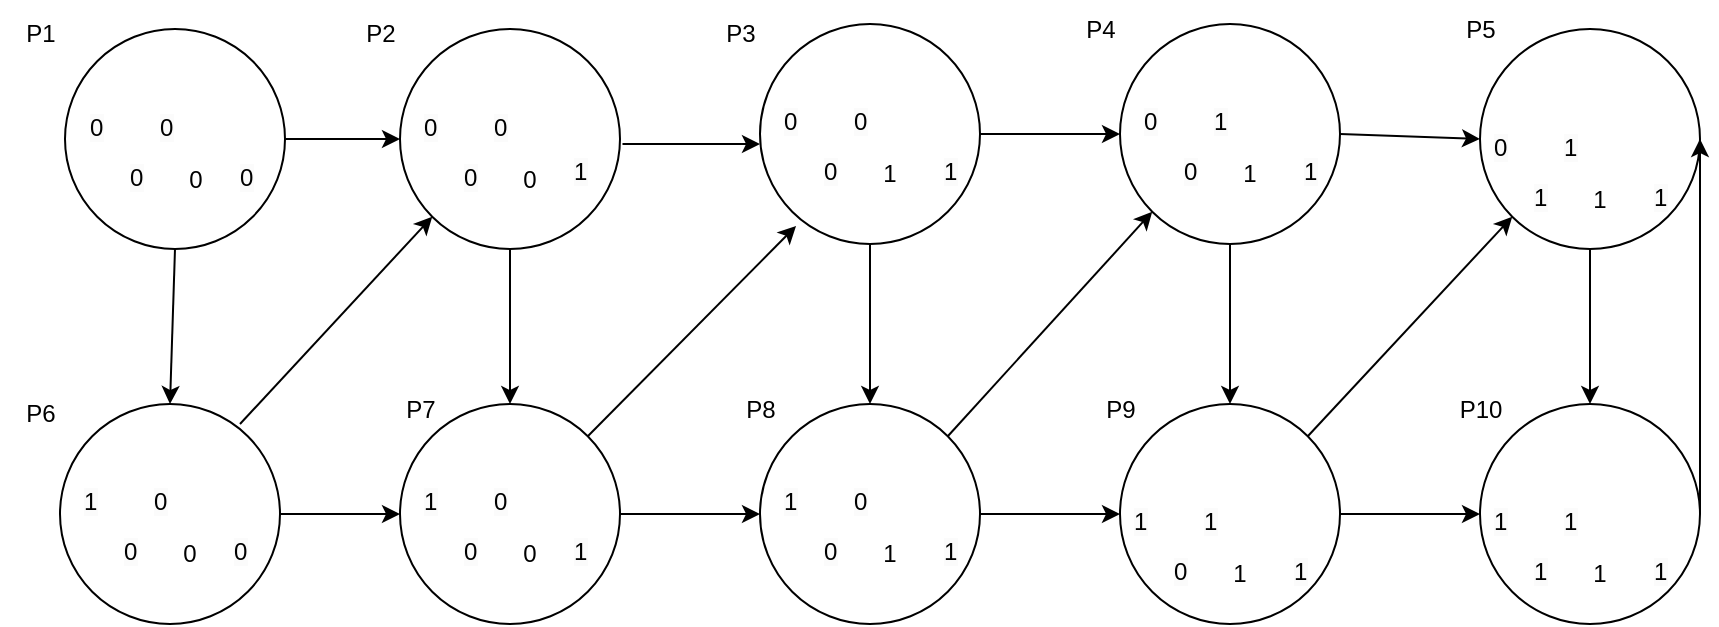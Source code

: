<mxfile version="21.2.0" type="github">
  <diagram name="Страница 1" id="oNFCjRIvD29eM-N-YkJU">
    <mxGraphModel dx="1002" dy="569" grid="1" gridSize="10" guides="1" tooltips="1" connect="1" arrows="1" fold="1" page="1" pageScale="1" pageWidth="900" pageHeight="1600" math="1" shadow="0">
      <root>
        <mxCell id="0" />
        <mxCell id="1" parent="0" />
        <mxCell id="Hq1-bpdm2VZUiX8iIxdU-1" value="" style="ellipse;whiteSpace=wrap;html=1;aspect=fixed;" vertex="1" parent="1">
          <mxGeometry x="112.5" y="62.5" width="110" height="110" as="geometry" />
        </mxCell>
        <mxCell id="Hq1-bpdm2VZUiX8iIxdU-2" value="0" style="text;html=1;strokeColor=none;fillColor=none;align=center;verticalAlign=middle;whiteSpace=wrap;rounded=0;" vertex="1" parent="1">
          <mxGeometry x="147.5" y="122.5" width="60" height="30" as="geometry" />
        </mxCell>
        <mxCell id="Hq1-bpdm2VZUiX8iIxdU-4" value="&lt;span style=&quot;color: rgb(0, 0, 0); font-family: Helvetica; font-size: 12px; font-style: normal; font-variant-ligatures: normal; font-variant-caps: normal; font-weight: 400; letter-spacing: normal; orphans: 2; text-align: center; text-indent: 0px; text-transform: none; widows: 2; word-spacing: 0px; -webkit-text-stroke-width: 0px; background-color: rgb(251, 251, 251); text-decoration-thickness: initial; text-decoration-style: initial; text-decoration-color: initial; float: none; display: inline !important;&quot;&gt;0&lt;/span&gt;" style="text;whiteSpace=wrap;html=1;" vertex="1" parent="1">
          <mxGeometry x="197.5" y="122.5" width="40" height="40" as="geometry" />
        </mxCell>
        <mxCell id="Hq1-bpdm2VZUiX8iIxdU-5" value="&lt;span style=&quot;color: rgb(0, 0, 0); font-family: Helvetica; font-size: 12px; font-style: normal; font-variant-ligatures: normal; font-variant-caps: normal; font-weight: 400; letter-spacing: normal; orphans: 2; text-align: center; text-indent: 0px; text-transform: none; widows: 2; word-spacing: 0px; -webkit-text-stroke-width: 0px; background-color: rgb(251, 251, 251); text-decoration-thickness: initial; text-decoration-style: initial; text-decoration-color: initial; float: none; display: inline !important;&quot;&gt;0&lt;/span&gt;" style="text;whiteSpace=wrap;html=1;" vertex="1" parent="1">
          <mxGeometry x="157.5" y="97.5" width="40" height="40" as="geometry" />
        </mxCell>
        <mxCell id="Hq1-bpdm2VZUiX8iIxdU-6" value="&lt;span style=&quot;color: rgb(0, 0, 0); font-family: Helvetica; font-size: 12px; font-style: normal; font-variant-ligatures: normal; font-variant-caps: normal; font-weight: 400; letter-spacing: normal; orphans: 2; text-align: center; text-indent: 0px; text-transform: none; widows: 2; word-spacing: 0px; -webkit-text-stroke-width: 0px; background-color: rgb(251, 251, 251); text-decoration-thickness: initial; text-decoration-style: initial; text-decoration-color: initial; float: none; display: inline !important;&quot;&gt;0&lt;/span&gt;" style="text;whiteSpace=wrap;html=1;" vertex="1" parent="1">
          <mxGeometry x="142.5" y="122.5" width="40" height="40" as="geometry" />
        </mxCell>
        <mxCell id="Hq1-bpdm2VZUiX8iIxdU-7" value="&lt;span style=&quot;color: rgb(0, 0, 0); font-family: Helvetica; font-size: 12px; font-style: normal; font-variant-ligatures: normal; font-variant-caps: normal; font-weight: 400; letter-spacing: normal; orphans: 2; text-align: center; text-indent: 0px; text-transform: none; widows: 2; word-spacing: 0px; -webkit-text-stroke-width: 0px; background-color: rgb(251, 251, 251); text-decoration-thickness: initial; text-decoration-style: initial; text-decoration-color: initial; float: none; display: inline !important;&quot;&gt;0&lt;/span&gt;" style="text;whiteSpace=wrap;html=1;" vertex="1" parent="1">
          <mxGeometry x="122.5" y="97.5" width="40" height="40" as="geometry" />
        </mxCell>
        <mxCell id="Hq1-bpdm2VZUiX8iIxdU-9" value="" style="ellipse;whiteSpace=wrap;html=1;aspect=fixed;" vertex="1" parent="1">
          <mxGeometry x="280" y="62.5" width="110" height="110" as="geometry" />
        </mxCell>
        <mxCell id="Hq1-bpdm2VZUiX8iIxdU-10" value="0" style="text;html=1;strokeColor=none;fillColor=none;align=center;verticalAlign=middle;whiteSpace=wrap;rounded=0;" vertex="1" parent="1">
          <mxGeometry x="315" y="122.5" width="60" height="30" as="geometry" />
        </mxCell>
        <mxCell id="Hq1-bpdm2VZUiX8iIxdU-11" value="&lt;span style=&quot;color: rgb(0, 0, 0); font-family: Helvetica; font-size: 12px; font-style: normal; font-variant-ligatures: normal; font-variant-caps: normal; font-weight: 400; letter-spacing: normal; orphans: 2; text-align: center; text-indent: 0px; text-transform: none; widows: 2; word-spacing: 0px; -webkit-text-stroke-width: 0px; background-color: rgb(251, 251, 251); text-decoration-thickness: initial; text-decoration-style: initial; text-decoration-color: initial; float: none; display: inline !important;&quot;&gt;1&lt;/span&gt;" style="text;whiteSpace=wrap;html=1;" vertex="1" parent="1">
          <mxGeometry x="365" y="120" width="35" height="40" as="geometry" />
        </mxCell>
        <mxCell id="Hq1-bpdm2VZUiX8iIxdU-12" value="&lt;span style=&quot;color: rgb(0, 0, 0); font-family: Helvetica; font-size: 12px; font-style: normal; font-variant-ligatures: normal; font-variant-caps: normal; font-weight: 400; letter-spacing: normal; orphans: 2; text-align: center; text-indent: 0px; text-transform: none; widows: 2; word-spacing: 0px; -webkit-text-stroke-width: 0px; background-color: rgb(251, 251, 251); text-decoration-thickness: initial; text-decoration-style: initial; text-decoration-color: initial; float: none; display: inline !important;&quot;&gt;0&lt;/span&gt;" style="text;whiteSpace=wrap;html=1;" vertex="1" parent="1">
          <mxGeometry x="325" y="97.5" width="40" height="40" as="geometry" />
        </mxCell>
        <mxCell id="Hq1-bpdm2VZUiX8iIxdU-13" value="&lt;span style=&quot;color: rgb(0, 0, 0); font-family: Helvetica; font-size: 12px; font-style: normal; font-variant-ligatures: normal; font-variant-caps: normal; font-weight: 400; letter-spacing: normal; orphans: 2; text-align: center; text-indent: 0px; text-transform: none; widows: 2; word-spacing: 0px; -webkit-text-stroke-width: 0px; background-color: rgb(251, 251, 251); text-decoration-thickness: initial; text-decoration-style: initial; text-decoration-color: initial; float: none; display: inline !important;&quot;&gt;0&lt;/span&gt;" style="text;whiteSpace=wrap;html=1;" vertex="1" parent="1">
          <mxGeometry x="310" y="122.5" width="40" height="40" as="geometry" />
        </mxCell>
        <mxCell id="Hq1-bpdm2VZUiX8iIxdU-14" value="&lt;span style=&quot;color: rgb(0, 0, 0); font-family: Helvetica; font-size: 12px; font-style: normal; font-variant-ligatures: normal; font-variant-caps: normal; font-weight: 400; letter-spacing: normal; orphans: 2; text-align: center; text-indent: 0px; text-transform: none; widows: 2; word-spacing: 0px; -webkit-text-stroke-width: 0px; background-color: rgb(251, 251, 251); text-decoration-thickness: initial; text-decoration-style: initial; text-decoration-color: initial; float: none; display: inline !important;&quot;&gt;0&lt;/span&gt;" style="text;whiteSpace=wrap;html=1;" vertex="1" parent="1">
          <mxGeometry x="290" y="97.5" width="40" height="40" as="geometry" />
        </mxCell>
        <mxCell id="Hq1-bpdm2VZUiX8iIxdU-15" value="" style="ellipse;whiteSpace=wrap;html=1;aspect=fixed;" vertex="1" parent="1">
          <mxGeometry x="110" y="250" width="110" height="110" as="geometry" />
        </mxCell>
        <mxCell id="Hq1-bpdm2VZUiX8iIxdU-16" value="0" style="text;html=1;strokeColor=none;fillColor=none;align=center;verticalAlign=middle;whiteSpace=wrap;rounded=0;" vertex="1" parent="1">
          <mxGeometry x="145" y="310" width="60" height="30" as="geometry" />
        </mxCell>
        <mxCell id="Hq1-bpdm2VZUiX8iIxdU-17" value="&lt;span style=&quot;color: rgb(0, 0, 0); font-family: Helvetica; font-size: 12px; font-style: normal; font-variant-ligatures: normal; font-variant-caps: normal; font-weight: 400; letter-spacing: normal; orphans: 2; text-align: center; text-indent: 0px; text-transform: none; widows: 2; word-spacing: 0px; -webkit-text-stroke-width: 0px; background-color: rgb(251, 251, 251); text-decoration-thickness: initial; text-decoration-style: initial; text-decoration-color: initial; float: none; display: inline !important;&quot;&gt;0&lt;/span&gt;" style="text;whiteSpace=wrap;html=1;" vertex="1" parent="1">
          <mxGeometry x="195" y="310" width="40" height="40" as="geometry" />
        </mxCell>
        <mxCell id="Hq1-bpdm2VZUiX8iIxdU-18" value="&lt;span style=&quot;color: rgb(0, 0, 0); font-family: Helvetica; font-size: 12px; font-style: normal; font-variant-ligatures: normal; font-variant-caps: normal; font-weight: 400; letter-spacing: normal; orphans: 2; text-align: center; text-indent: 0px; text-transform: none; widows: 2; word-spacing: 0px; -webkit-text-stroke-width: 0px; background-color: rgb(251, 251, 251); text-decoration-thickness: initial; text-decoration-style: initial; text-decoration-color: initial; float: none; display: inline !important;&quot;&gt;0&lt;/span&gt;" style="text;whiteSpace=wrap;html=1;" vertex="1" parent="1">
          <mxGeometry x="155" y="285" width="40" height="40" as="geometry" />
        </mxCell>
        <mxCell id="Hq1-bpdm2VZUiX8iIxdU-19" value="&lt;span style=&quot;color: rgb(0, 0, 0); font-family: Helvetica; font-size: 12px; font-style: normal; font-variant-ligatures: normal; font-variant-caps: normal; font-weight: 400; letter-spacing: normal; orphans: 2; text-align: center; text-indent: 0px; text-transform: none; widows: 2; word-spacing: 0px; -webkit-text-stroke-width: 0px; background-color: rgb(251, 251, 251); text-decoration-thickness: initial; text-decoration-style: initial; text-decoration-color: initial; float: none; display: inline !important;&quot;&gt;0&lt;/span&gt;" style="text;whiteSpace=wrap;html=1;" vertex="1" parent="1">
          <mxGeometry x="140" y="310" width="40" height="40" as="geometry" />
        </mxCell>
        <mxCell id="Hq1-bpdm2VZUiX8iIxdU-20" value="&lt;span style=&quot;color: rgb(0, 0, 0); font-family: Helvetica; font-size: 12px; font-style: normal; font-variant-ligatures: normal; font-variant-caps: normal; font-weight: 400; letter-spacing: normal; orphans: 2; text-align: center; text-indent: 0px; text-transform: none; widows: 2; word-spacing: 0px; -webkit-text-stroke-width: 0px; background-color: rgb(251, 251, 251); text-decoration-thickness: initial; text-decoration-style: initial; text-decoration-color: initial; float: none; display: inline !important;&quot;&gt;1&lt;/span&gt;" style="text;whiteSpace=wrap;html=1;" vertex="1" parent="1">
          <mxGeometry x="120" y="285" width="40" height="40" as="geometry" />
        </mxCell>
        <mxCell id="Hq1-bpdm2VZUiX8iIxdU-21" value="" style="ellipse;whiteSpace=wrap;html=1;aspect=fixed;" vertex="1" parent="1">
          <mxGeometry x="280" y="250" width="110" height="110" as="geometry" />
        </mxCell>
        <mxCell id="Hq1-bpdm2VZUiX8iIxdU-22" value="0" style="text;html=1;strokeColor=none;fillColor=none;align=center;verticalAlign=middle;whiteSpace=wrap;rounded=0;" vertex="1" parent="1">
          <mxGeometry x="315" y="310" width="60" height="30" as="geometry" />
        </mxCell>
        <mxCell id="Hq1-bpdm2VZUiX8iIxdU-23" value="&lt;span style=&quot;color: rgb(0, 0, 0); font-family: Helvetica; font-size: 12px; font-style: normal; font-variant-ligatures: normal; font-variant-caps: normal; font-weight: 400; letter-spacing: normal; orphans: 2; text-align: center; text-indent: 0px; text-transform: none; widows: 2; word-spacing: 0px; -webkit-text-stroke-width: 0px; background-color: rgb(251, 251, 251); text-decoration-thickness: initial; text-decoration-style: initial; text-decoration-color: initial; float: none; display: inline !important;&quot;&gt;1&lt;/span&gt;" style="text;whiteSpace=wrap;html=1;" vertex="1" parent="1">
          <mxGeometry x="365" y="310" width="35" height="40" as="geometry" />
        </mxCell>
        <mxCell id="Hq1-bpdm2VZUiX8iIxdU-24" value="&lt;span style=&quot;color: rgb(0, 0, 0); font-family: Helvetica; font-size: 12px; font-style: normal; font-variant-ligatures: normal; font-variant-caps: normal; font-weight: 400; letter-spacing: normal; orphans: 2; text-align: center; text-indent: 0px; text-transform: none; widows: 2; word-spacing: 0px; -webkit-text-stroke-width: 0px; background-color: rgb(251, 251, 251); text-decoration-thickness: initial; text-decoration-style: initial; text-decoration-color: initial; float: none; display: inline !important;&quot;&gt;0&lt;/span&gt;" style="text;whiteSpace=wrap;html=1;" vertex="1" parent="1">
          <mxGeometry x="325" y="285" width="40" height="40" as="geometry" />
        </mxCell>
        <mxCell id="Hq1-bpdm2VZUiX8iIxdU-25" value="&lt;span style=&quot;color: rgb(0, 0, 0); font-family: Helvetica; font-size: 12px; font-style: normal; font-variant-ligatures: normal; font-variant-caps: normal; font-weight: 400; letter-spacing: normal; orphans: 2; text-align: center; text-indent: 0px; text-transform: none; widows: 2; word-spacing: 0px; -webkit-text-stroke-width: 0px; background-color: rgb(251, 251, 251); text-decoration-thickness: initial; text-decoration-style: initial; text-decoration-color: initial; float: none; display: inline !important;&quot;&gt;0&lt;/span&gt;" style="text;whiteSpace=wrap;html=1;" vertex="1" parent="1">
          <mxGeometry x="310" y="310" width="40" height="40" as="geometry" />
        </mxCell>
        <mxCell id="Hq1-bpdm2VZUiX8iIxdU-26" value="&lt;span style=&quot;color: rgb(0, 0, 0); font-family: Helvetica; font-size: 12px; font-style: normal; font-variant-ligatures: normal; font-variant-caps: normal; font-weight: 400; letter-spacing: normal; orphans: 2; text-align: center; text-indent: 0px; text-transform: none; widows: 2; word-spacing: 0px; -webkit-text-stroke-width: 0px; background-color: rgb(251, 251, 251); text-decoration-thickness: initial; text-decoration-style: initial; text-decoration-color: initial; float: none; display: inline !important;&quot;&gt;1&lt;/span&gt;" style="text;whiteSpace=wrap;html=1;" vertex="1" parent="1">
          <mxGeometry x="290" y="285" width="40" height="40" as="geometry" />
        </mxCell>
        <mxCell id="Hq1-bpdm2VZUiX8iIxdU-27" value="" style="ellipse;whiteSpace=wrap;html=1;aspect=fixed;" vertex="1" parent="1">
          <mxGeometry x="460" y="60" width="110" height="110" as="geometry" />
        </mxCell>
        <mxCell id="Hq1-bpdm2VZUiX8iIxdU-28" value="1" style="text;html=1;strokeColor=none;fillColor=none;align=center;verticalAlign=middle;whiteSpace=wrap;rounded=0;" vertex="1" parent="1">
          <mxGeometry x="495" y="120" width="60" height="30" as="geometry" />
        </mxCell>
        <mxCell id="Hq1-bpdm2VZUiX8iIxdU-29" value="&lt;span style=&quot;color: rgb(0, 0, 0); font-family: Helvetica; font-size: 12px; font-style: normal; font-variant-ligatures: normal; font-variant-caps: normal; font-weight: 400; letter-spacing: normal; orphans: 2; text-align: center; text-indent: 0px; text-transform: none; widows: 2; word-spacing: 0px; -webkit-text-stroke-width: 0px; background-color: rgb(251, 251, 251); text-decoration-thickness: initial; text-decoration-style: initial; text-decoration-color: initial; float: none; display: inline !important;&quot;&gt;1&lt;/span&gt;" style="text;whiteSpace=wrap;html=1;" vertex="1" parent="1">
          <mxGeometry x="550" y="120" width="30" height="40" as="geometry" />
        </mxCell>
        <mxCell id="Hq1-bpdm2VZUiX8iIxdU-30" value="&lt;span style=&quot;color: rgb(0, 0, 0); font-family: Helvetica; font-size: 12px; font-style: normal; font-variant-ligatures: normal; font-variant-caps: normal; font-weight: 400; letter-spacing: normal; orphans: 2; text-align: center; text-indent: 0px; text-transform: none; widows: 2; word-spacing: 0px; -webkit-text-stroke-width: 0px; background-color: rgb(251, 251, 251); text-decoration-thickness: initial; text-decoration-style: initial; text-decoration-color: initial; float: none; display: inline !important;&quot;&gt;0&lt;/span&gt;" style="text;whiteSpace=wrap;html=1;" vertex="1" parent="1">
          <mxGeometry x="505" y="95" width="40" height="25" as="geometry" />
        </mxCell>
        <mxCell id="Hq1-bpdm2VZUiX8iIxdU-31" value="&lt;span style=&quot;color: rgb(0, 0, 0); font-family: Helvetica; font-size: 12px; font-style: normal; font-variant-ligatures: normal; font-variant-caps: normal; font-weight: 400; letter-spacing: normal; orphans: 2; text-align: center; text-indent: 0px; text-transform: none; widows: 2; word-spacing: 0px; -webkit-text-stroke-width: 0px; background-color: rgb(251, 251, 251); text-decoration-thickness: initial; text-decoration-style: initial; text-decoration-color: initial; float: none; display: inline !important;&quot;&gt;0&lt;/span&gt;" style="text;whiteSpace=wrap;html=1;" vertex="1" parent="1">
          <mxGeometry x="490" y="120" width="10" height="40" as="geometry" />
        </mxCell>
        <mxCell id="Hq1-bpdm2VZUiX8iIxdU-32" value="&lt;span style=&quot;color: rgb(0, 0, 0); font-family: Helvetica; font-size: 12px; font-style: normal; font-variant-ligatures: normal; font-variant-caps: normal; font-weight: 400; letter-spacing: normal; orphans: 2; text-align: center; text-indent: 0px; text-transform: none; widows: 2; word-spacing: 0px; -webkit-text-stroke-width: 0px; background-color: rgb(251, 251, 251); text-decoration-thickness: initial; text-decoration-style: initial; text-decoration-color: initial; float: none; display: inline !important;&quot;&gt;0&lt;/span&gt;" style="text;whiteSpace=wrap;html=1;" vertex="1" parent="1">
          <mxGeometry x="470" y="95" width="30" height="40" as="geometry" />
        </mxCell>
        <mxCell id="Hq1-bpdm2VZUiX8iIxdU-33" value="" style="ellipse;whiteSpace=wrap;html=1;aspect=fixed;" vertex="1" parent="1">
          <mxGeometry x="460" y="250" width="110" height="110" as="geometry" />
        </mxCell>
        <mxCell id="Hq1-bpdm2VZUiX8iIxdU-34" value="1" style="text;html=1;strokeColor=none;fillColor=none;align=center;verticalAlign=middle;whiteSpace=wrap;rounded=0;" vertex="1" parent="1">
          <mxGeometry x="495" y="310" width="60" height="30" as="geometry" />
        </mxCell>
        <mxCell id="Hq1-bpdm2VZUiX8iIxdU-35" value="&lt;span style=&quot;color: rgb(0, 0, 0); font-family: Helvetica; font-size: 12px; font-style: normal; font-variant-ligatures: normal; font-variant-caps: normal; font-weight: 400; letter-spacing: normal; orphans: 2; text-align: center; text-indent: 0px; text-transform: none; widows: 2; word-spacing: 0px; -webkit-text-stroke-width: 0px; background-color: rgb(251, 251, 251); text-decoration-thickness: initial; text-decoration-style: initial; text-decoration-color: initial; float: none; display: inline !important;&quot;&gt;1&lt;/span&gt;" style="text;whiteSpace=wrap;html=1;" vertex="1" parent="1">
          <mxGeometry x="550" y="310" width="30" height="40" as="geometry" />
        </mxCell>
        <mxCell id="Hq1-bpdm2VZUiX8iIxdU-36" value="&lt;span style=&quot;color: rgb(0, 0, 0); font-family: Helvetica; font-size: 12px; font-style: normal; font-variant-ligatures: normal; font-variant-caps: normal; font-weight: 400; letter-spacing: normal; orphans: 2; text-align: center; text-indent: 0px; text-transform: none; widows: 2; word-spacing: 0px; -webkit-text-stroke-width: 0px; background-color: rgb(251, 251, 251); text-decoration-thickness: initial; text-decoration-style: initial; text-decoration-color: initial; float: none; display: inline !important;&quot;&gt;0&lt;/span&gt;" style="text;whiteSpace=wrap;html=1;" vertex="1" parent="1">
          <mxGeometry x="505" y="285" width="40" height="25" as="geometry" />
        </mxCell>
        <mxCell id="Hq1-bpdm2VZUiX8iIxdU-37" value="&lt;span style=&quot;color: rgb(0, 0, 0); font-family: Helvetica; font-size: 12px; font-style: normal; font-variant-ligatures: normal; font-variant-caps: normal; font-weight: 400; letter-spacing: normal; orphans: 2; text-align: center; text-indent: 0px; text-transform: none; widows: 2; word-spacing: 0px; -webkit-text-stroke-width: 0px; background-color: rgb(251, 251, 251); text-decoration-thickness: initial; text-decoration-style: initial; text-decoration-color: initial; float: none; display: inline !important;&quot;&gt;0&lt;/span&gt;" style="text;whiteSpace=wrap;html=1;" vertex="1" parent="1">
          <mxGeometry x="490" y="310" width="10" height="40" as="geometry" />
        </mxCell>
        <mxCell id="Hq1-bpdm2VZUiX8iIxdU-38" value="&lt;span style=&quot;color: rgb(0, 0, 0); font-family: Helvetica; font-size: 12px; font-style: normal; font-variant-ligatures: normal; font-variant-caps: normal; font-weight: 400; letter-spacing: normal; orphans: 2; text-align: center; text-indent: 0px; text-transform: none; widows: 2; word-spacing: 0px; -webkit-text-stroke-width: 0px; background-color: rgb(251, 251, 251); text-decoration-thickness: initial; text-decoration-style: initial; text-decoration-color: initial; float: none; display: inline !important;&quot;&gt;1&lt;/span&gt;" style="text;whiteSpace=wrap;html=1;" vertex="1" parent="1">
          <mxGeometry x="470" y="285" width="30" height="40" as="geometry" />
        </mxCell>
        <mxCell id="Hq1-bpdm2VZUiX8iIxdU-39" value="" style="ellipse;whiteSpace=wrap;html=1;aspect=fixed;" vertex="1" parent="1">
          <mxGeometry x="640" y="60" width="110" height="110" as="geometry" />
        </mxCell>
        <mxCell id="Hq1-bpdm2VZUiX8iIxdU-40" value="1" style="text;html=1;strokeColor=none;fillColor=none;align=center;verticalAlign=middle;whiteSpace=wrap;rounded=0;" vertex="1" parent="1">
          <mxGeometry x="675" y="120" width="60" height="30" as="geometry" />
        </mxCell>
        <mxCell id="Hq1-bpdm2VZUiX8iIxdU-41" value="&lt;span style=&quot;color: rgb(0, 0, 0); font-family: Helvetica; font-size: 12px; font-style: normal; font-variant-ligatures: normal; font-variant-caps: normal; font-weight: 400; letter-spacing: normal; orphans: 2; text-align: center; text-indent: 0px; text-transform: none; widows: 2; word-spacing: 0px; -webkit-text-stroke-width: 0px; background-color: rgb(251, 251, 251); text-decoration-thickness: initial; text-decoration-style: initial; text-decoration-color: initial; float: none; display: inline !important;&quot;&gt;1&lt;/span&gt;" style="text;whiteSpace=wrap;html=1;" vertex="1" parent="1">
          <mxGeometry x="730" y="120" width="30" height="40" as="geometry" />
        </mxCell>
        <mxCell id="Hq1-bpdm2VZUiX8iIxdU-42" value="&lt;span style=&quot;color: rgb(0, 0, 0); font-family: Helvetica; font-size: 12px; font-style: normal; font-variant-ligatures: normal; font-variant-caps: normal; font-weight: 400; letter-spacing: normal; orphans: 2; text-align: center; text-indent: 0px; text-transform: none; widows: 2; word-spacing: 0px; -webkit-text-stroke-width: 0px; background-color: rgb(251, 251, 251); text-decoration-thickness: initial; text-decoration-style: initial; text-decoration-color: initial; float: none; display: inline !important;&quot;&gt;1&lt;/span&gt;" style="text;whiteSpace=wrap;html=1;" vertex="1" parent="1">
          <mxGeometry x="685" y="95" width="40" height="25" as="geometry" />
        </mxCell>
        <mxCell id="Hq1-bpdm2VZUiX8iIxdU-43" value="&lt;span style=&quot;color: rgb(0, 0, 0); font-family: Helvetica; font-size: 12px; font-style: normal; font-variant-ligatures: normal; font-variant-caps: normal; font-weight: 400; letter-spacing: normal; orphans: 2; text-align: center; text-indent: 0px; text-transform: none; widows: 2; word-spacing: 0px; -webkit-text-stroke-width: 0px; background-color: rgb(251, 251, 251); text-decoration-thickness: initial; text-decoration-style: initial; text-decoration-color: initial; float: none; display: inline !important;&quot;&gt;0&lt;/span&gt;" style="text;whiteSpace=wrap;html=1;" vertex="1" parent="1">
          <mxGeometry x="670" y="120" width="10" height="40" as="geometry" />
        </mxCell>
        <mxCell id="Hq1-bpdm2VZUiX8iIxdU-44" value="&lt;span style=&quot;color: rgb(0, 0, 0); font-family: Helvetica; font-size: 12px; font-style: normal; font-variant-ligatures: normal; font-variant-caps: normal; font-weight: 400; letter-spacing: normal; orphans: 2; text-align: center; text-indent: 0px; text-transform: none; widows: 2; word-spacing: 0px; -webkit-text-stroke-width: 0px; background-color: rgb(251, 251, 251); text-decoration-thickness: initial; text-decoration-style: initial; text-decoration-color: initial; float: none; display: inline !important;&quot;&gt;0&lt;/span&gt;" style="text;whiteSpace=wrap;html=1;" vertex="1" parent="1">
          <mxGeometry x="650" y="95" width="30" height="40" as="geometry" />
        </mxCell>
        <mxCell id="Hq1-bpdm2VZUiX8iIxdU-45" value="" style="ellipse;whiteSpace=wrap;html=1;aspect=fixed;" vertex="1" parent="1">
          <mxGeometry x="640" y="250" width="110" height="110" as="geometry" />
        </mxCell>
        <mxCell id="Hq1-bpdm2VZUiX8iIxdU-46" value="1" style="text;html=1;strokeColor=none;fillColor=none;align=center;verticalAlign=middle;whiteSpace=wrap;rounded=0;" vertex="1" parent="1">
          <mxGeometry x="670" y="320" width="60" height="30" as="geometry" />
        </mxCell>
        <mxCell id="Hq1-bpdm2VZUiX8iIxdU-47" value="&lt;span style=&quot;color: rgb(0, 0, 0); font-family: Helvetica; font-size: 12px; font-style: normal; font-variant-ligatures: normal; font-variant-caps: normal; font-weight: 400; letter-spacing: normal; orphans: 2; text-align: center; text-indent: 0px; text-transform: none; widows: 2; word-spacing: 0px; -webkit-text-stroke-width: 0px; background-color: rgb(251, 251, 251); text-decoration-thickness: initial; text-decoration-style: initial; text-decoration-color: initial; float: none; display: inline !important;&quot;&gt;1&lt;/span&gt;" style="text;whiteSpace=wrap;html=1;" vertex="1" parent="1">
          <mxGeometry x="725" y="320" width="30" height="40" as="geometry" />
        </mxCell>
        <mxCell id="Hq1-bpdm2VZUiX8iIxdU-48" value="&lt;span style=&quot;color: rgb(0, 0, 0); font-family: Helvetica; font-size: 12px; font-style: normal; font-variant-ligatures: normal; font-variant-caps: normal; font-weight: 400; letter-spacing: normal; orphans: 2; text-align: center; text-indent: 0px; text-transform: none; widows: 2; word-spacing: 0px; -webkit-text-stroke-width: 0px; background-color: rgb(251, 251, 251); text-decoration-thickness: initial; text-decoration-style: initial; text-decoration-color: initial; float: none; display: inline !important;&quot;&gt;1&lt;/span&gt;" style="text;whiteSpace=wrap;html=1;" vertex="1" parent="1">
          <mxGeometry x="680" y="295" width="40" height="25" as="geometry" />
        </mxCell>
        <mxCell id="Hq1-bpdm2VZUiX8iIxdU-49" value="&lt;span style=&quot;color: rgb(0, 0, 0); font-family: Helvetica; font-size: 12px; font-style: normal; font-variant-ligatures: normal; font-variant-caps: normal; font-weight: 400; letter-spacing: normal; orphans: 2; text-align: center; text-indent: 0px; text-transform: none; widows: 2; word-spacing: 0px; -webkit-text-stroke-width: 0px; background-color: rgb(251, 251, 251); text-decoration-thickness: initial; text-decoration-style: initial; text-decoration-color: initial; float: none; display: inline !important;&quot;&gt;0&lt;/span&gt;" style="text;whiteSpace=wrap;html=1;" vertex="1" parent="1">
          <mxGeometry x="665" y="320" width="10" height="40" as="geometry" />
        </mxCell>
        <mxCell id="Hq1-bpdm2VZUiX8iIxdU-50" value="&lt;span style=&quot;color: rgb(0, 0, 0); font-family: Helvetica; font-size: 12px; font-style: normal; font-variant-ligatures: normal; font-variant-caps: normal; font-weight: 400; letter-spacing: normal; orphans: 2; text-align: center; text-indent: 0px; text-transform: none; widows: 2; word-spacing: 0px; -webkit-text-stroke-width: 0px; background-color: rgb(251, 251, 251); text-decoration-thickness: initial; text-decoration-style: initial; text-decoration-color: initial; float: none; display: inline !important;&quot;&gt;1&lt;/span&gt;" style="text;whiteSpace=wrap;html=1;" vertex="1" parent="1">
          <mxGeometry x="645" y="295" width="30" height="40" as="geometry" />
        </mxCell>
        <mxCell id="Hq1-bpdm2VZUiX8iIxdU-51" value="" style="ellipse;whiteSpace=wrap;html=1;aspect=fixed;" vertex="1" parent="1">
          <mxGeometry x="820" y="62.5" width="110" height="110" as="geometry" />
        </mxCell>
        <mxCell id="Hq1-bpdm2VZUiX8iIxdU-52" value="1" style="text;html=1;strokeColor=none;fillColor=none;align=center;verticalAlign=middle;whiteSpace=wrap;rounded=0;" vertex="1" parent="1">
          <mxGeometry x="850" y="132.5" width="60" height="30" as="geometry" />
        </mxCell>
        <mxCell id="Hq1-bpdm2VZUiX8iIxdU-53" value="&lt;span style=&quot;color: rgb(0, 0, 0); font-family: Helvetica; font-size: 12px; font-style: normal; font-variant-ligatures: normal; font-variant-caps: normal; font-weight: 400; letter-spacing: normal; orphans: 2; text-align: center; text-indent: 0px; text-transform: none; widows: 2; word-spacing: 0px; -webkit-text-stroke-width: 0px; background-color: rgb(251, 251, 251); text-decoration-thickness: initial; text-decoration-style: initial; text-decoration-color: initial; float: none; display: inline !important;&quot;&gt;1&lt;/span&gt;" style="text;whiteSpace=wrap;html=1;" vertex="1" parent="1">
          <mxGeometry x="905" y="132.5" width="30" height="40" as="geometry" />
        </mxCell>
        <mxCell id="Hq1-bpdm2VZUiX8iIxdU-54" value="&lt;span style=&quot;color: rgb(0, 0, 0); font-family: Helvetica; font-size: 12px; font-style: normal; font-variant-ligatures: normal; font-variant-caps: normal; font-weight: 400; letter-spacing: normal; orphans: 2; text-align: center; text-indent: 0px; text-transform: none; widows: 2; word-spacing: 0px; -webkit-text-stroke-width: 0px; background-color: rgb(251, 251, 251); text-decoration-thickness: initial; text-decoration-style: initial; text-decoration-color: initial; float: none; display: inline !important;&quot;&gt;1&lt;/span&gt;" style="text;whiteSpace=wrap;html=1;" vertex="1" parent="1">
          <mxGeometry x="860" y="107.5" width="40" height="25" as="geometry" />
        </mxCell>
        <mxCell id="Hq1-bpdm2VZUiX8iIxdU-55" value="&lt;span style=&quot;color: rgb(0, 0, 0); font-family: Helvetica; font-size: 12px; font-style: normal; font-variant-ligatures: normal; font-variant-caps: normal; font-weight: 400; letter-spacing: normal; orphans: 2; text-align: center; text-indent: 0px; text-transform: none; widows: 2; word-spacing: 0px; -webkit-text-stroke-width: 0px; background-color: rgb(251, 251, 251); text-decoration-thickness: initial; text-decoration-style: initial; text-decoration-color: initial; float: none; display: inline !important;&quot;&gt;1&lt;/span&gt;" style="text;whiteSpace=wrap;html=1;" vertex="1" parent="1">
          <mxGeometry x="845" y="132.5" width="15" height="40" as="geometry" />
        </mxCell>
        <mxCell id="Hq1-bpdm2VZUiX8iIxdU-56" value="&lt;span style=&quot;color: rgb(0, 0, 0); font-family: Helvetica; font-size: 12px; font-style: normal; font-variant-ligatures: normal; font-variant-caps: normal; font-weight: 400; letter-spacing: normal; orphans: 2; text-align: center; text-indent: 0px; text-transform: none; widows: 2; word-spacing: 0px; -webkit-text-stroke-width: 0px; background-color: rgb(251, 251, 251); text-decoration-thickness: initial; text-decoration-style: initial; text-decoration-color: initial; float: none; display: inline !important;&quot;&gt;0&lt;/span&gt;" style="text;whiteSpace=wrap;html=1;" vertex="1" parent="1">
          <mxGeometry x="825" y="107.5" width="30" height="40" as="geometry" />
        </mxCell>
        <mxCell id="Hq1-bpdm2VZUiX8iIxdU-57" value="" style="ellipse;whiteSpace=wrap;html=1;aspect=fixed;" vertex="1" parent="1">
          <mxGeometry x="820" y="250" width="110" height="110" as="geometry" />
        </mxCell>
        <mxCell id="Hq1-bpdm2VZUiX8iIxdU-58" value="1" style="text;html=1;strokeColor=none;fillColor=none;align=center;verticalAlign=middle;whiteSpace=wrap;rounded=0;" vertex="1" parent="1">
          <mxGeometry x="850" y="320" width="60" height="30" as="geometry" />
        </mxCell>
        <mxCell id="Hq1-bpdm2VZUiX8iIxdU-59" value="&lt;span style=&quot;color: rgb(0, 0, 0); font-family: Helvetica; font-size: 12px; font-style: normal; font-variant-ligatures: normal; font-variant-caps: normal; font-weight: 400; letter-spacing: normal; orphans: 2; text-align: center; text-indent: 0px; text-transform: none; widows: 2; word-spacing: 0px; -webkit-text-stroke-width: 0px; background-color: rgb(251, 251, 251); text-decoration-thickness: initial; text-decoration-style: initial; text-decoration-color: initial; float: none; display: inline !important;&quot;&gt;1&lt;/span&gt;" style="text;whiteSpace=wrap;html=1;" vertex="1" parent="1">
          <mxGeometry x="905" y="320" width="30" height="40" as="geometry" />
        </mxCell>
        <mxCell id="Hq1-bpdm2VZUiX8iIxdU-60" value="&lt;span style=&quot;color: rgb(0, 0, 0); font-family: Helvetica; font-size: 12px; font-style: normal; font-variant-ligatures: normal; font-variant-caps: normal; font-weight: 400; letter-spacing: normal; orphans: 2; text-align: center; text-indent: 0px; text-transform: none; widows: 2; word-spacing: 0px; -webkit-text-stroke-width: 0px; background-color: rgb(251, 251, 251); text-decoration-thickness: initial; text-decoration-style: initial; text-decoration-color: initial; float: none; display: inline !important;&quot;&gt;1&lt;/span&gt;" style="text;whiteSpace=wrap;html=1;" vertex="1" parent="1">
          <mxGeometry x="860" y="295" width="40" height="25" as="geometry" />
        </mxCell>
        <mxCell id="Hq1-bpdm2VZUiX8iIxdU-61" value="&lt;span style=&quot;color: rgb(0, 0, 0); font-family: Helvetica; font-size: 12px; font-style: normal; font-variant-ligatures: normal; font-variant-caps: normal; font-weight: 400; letter-spacing: normal; orphans: 2; text-align: center; text-indent: 0px; text-transform: none; widows: 2; word-spacing: 0px; -webkit-text-stroke-width: 0px; background-color: rgb(251, 251, 251); text-decoration-thickness: initial; text-decoration-style: initial; text-decoration-color: initial; float: none; display: inline !important;&quot;&gt;1&lt;/span&gt;" style="text;whiteSpace=wrap;html=1;" vertex="1" parent="1">
          <mxGeometry x="845" y="320" width="10" height="40" as="geometry" />
        </mxCell>
        <mxCell id="Hq1-bpdm2VZUiX8iIxdU-62" value="&lt;span style=&quot;color: rgb(0, 0, 0); font-family: Helvetica; font-size: 12px; font-style: normal; font-variant-ligatures: normal; font-variant-caps: normal; font-weight: 400; letter-spacing: normal; orphans: 2; text-align: center; text-indent: 0px; text-transform: none; widows: 2; word-spacing: 0px; -webkit-text-stroke-width: 0px; background-color: rgb(251, 251, 251); text-decoration-thickness: initial; text-decoration-style: initial; text-decoration-color: initial; float: none; display: inline !important;&quot;&gt;1&lt;/span&gt;" style="text;whiteSpace=wrap;html=1;" vertex="1" parent="1">
          <mxGeometry x="825" y="295" width="30" height="40" as="geometry" />
        </mxCell>
        <mxCell id="Hq1-bpdm2VZUiX8iIxdU-67" value="" style="endArrow=classic;html=1;rounded=0;entryX=0;entryY=1;entryDx=0;entryDy=0;" edge="1" parent="1" target="Hq1-bpdm2VZUiX8iIxdU-9">
          <mxGeometry width="50" height="50" relative="1" as="geometry">
            <mxPoint x="200" y="260" as="sourcePoint" />
            <mxPoint x="280" y="170" as="targetPoint" />
          </mxGeometry>
        </mxCell>
        <mxCell id="Hq1-bpdm2VZUiX8iIxdU-69" value="" style="endArrow=classic;html=1;rounded=0;entryX=0;entryY=0.5;entryDx=0;entryDy=0;" edge="1" parent="1" target="Hq1-bpdm2VZUiX8iIxdU-21">
          <mxGeometry width="50" height="50" relative="1" as="geometry">
            <mxPoint x="230" y="305" as="sourcePoint" />
            <mxPoint x="270" y="300" as="targetPoint" />
            <Array as="points">
              <mxPoint x="220" y="305" />
              <mxPoint x="230" y="305" />
            </Array>
          </mxGeometry>
        </mxCell>
        <mxCell id="Hq1-bpdm2VZUiX8iIxdU-72" value="" style="endArrow=classic;html=1;rounded=0;exitX=1;exitY=0.5;exitDx=0;exitDy=0;entryX=0;entryY=0.5;entryDx=0;entryDy=0;" edge="1" parent="1" source="Hq1-bpdm2VZUiX8iIxdU-1" target="Hq1-bpdm2VZUiX8iIxdU-9">
          <mxGeometry width="50" height="50" relative="1" as="geometry">
            <mxPoint x="460" y="220" as="sourcePoint" />
            <mxPoint x="510" y="170" as="targetPoint" />
          </mxGeometry>
        </mxCell>
        <mxCell id="Hq1-bpdm2VZUiX8iIxdU-73" value="" style="endArrow=classic;html=1;rounded=0;exitX=0.75;exitY=0;exitDx=0;exitDy=0;" edge="1" parent="1" source="Hq1-bpdm2VZUiX8iIxdU-11">
          <mxGeometry width="50" height="50" relative="1" as="geometry">
            <mxPoint x="460" y="220" as="sourcePoint" />
            <mxPoint x="460" y="120" as="targetPoint" />
          </mxGeometry>
        </mxCell>
        <mxCell id="Hq1-bpdm2VZUiX8iIxdU-74" value="" style="endArrow=classic;html=1;rounded=0;exitX=0.5;exitY=1;exitDx=0;exitDy=0;entryX=0.5;entryY=0;entryDx=0;entryDy=0;" edge="1" parent="1" source="Hq1-bpdm2VZUiX8iIxdU-9" target="Hq1-bpdm2VZUiX8iIxdU-21">
          <mxGeometry width="50" height="50" relative="1" as="geometry">
            <mxPoint x="460" y="220" as="sourcePoint" />
            <mxPoint x="510" y="170" as="targetPoint" />
          </mxGeometry>
        </mxCell>
        <mxCell id="Hq1-bpdm2VZUiX8iIxdU-75" value="" style="endArrow=classic;html=1;rounded=0;exitX=1;exitY=0;exitDx=0;exitDy=0;entryX=0.164;entryY=0.918;entryDx=0;entryDy=0;entryPerimeter=0;" edge="1" parent="1" source="Hq1-bpdm2VZUiX8iIxdU-21" target="Hq1-bpdm2VZUiX8iIxdU-27">
          <mxGeometry width="50" height="50" relative="1" as="geometry">
            <mxPoint x="460" y="220" as="sourcePoint" />
            <mxPoint x="510" y="170" as="targetPoint" />
          </mxGeometry>
        </mxCell>
        <mxCell id="Hq1-bpdm2VZUiX8iIxdU-76" value="" style="endArrow=classic;html=1;rounded=0;exitX=1;exitY=0.5;exitDx=0;exitDy=0;entryX=0;entryY=0.5;entryDx=0;entryDy=0;" edge="1" parent="1" source="Hq1-bpdm2VZUiX8iIxdU-21" target="Hq1-bpdm2VZUiX8iIxdU-33">
          <mxGeometry width="50" height="50" relative="1" as="geometry">
            <mxPoint x="460" y="220" as="sourcePoint" />
            <mxPoint x="510" y="170" as="targetPoint" />
          </mxGeometry>
        </mxCell>
        <mxCell id="Hq1-bpdm2VZUiX8iIxdU-77" value="" style="endArrow=classic;html=1;rounded=0;entryX=0.5;entryY=0;entryDx=0;entryDy=0;exitX=0.5;exitY=1;exitDx=0;exitDy=0;" edge="1" parent="1" source="Hq1-bpdm2VZUiX8iIxdU-27" target="Hq1-bpdm2VZUiX8iIxdU-33">
          <mxGeometry width="50" height="50" relative="1" as="geometry">
            <mxPoint x="460" y="220" as="sourcePoint" />
            <mxPoint x="510" y="170" as="targetPoint" />
          </mxGeometry>
        </mxCell>
        <mxCell id="Hq1-bpdm2VZUiX8iIxdU-78" value="" style="endArrow=classic;html=1;rounded=0;entryX=0;entryY=0.5;entryDx=0;entryDy=0;exitX=1;exitY=0.5;exitDx=0;exitDy=0;exitPerimeter=0;" edge="1" parent="1" source="Hq1-bpdm2VZUiX8iIxdU-27" target="Hq1-bpdm2VZUiX8iIxdU-39">
          <mxGeometry width="50" height="50" relative="1" as="geometry">
            <mxPoint x="460" y="220" as="sourcePoint" />
            <mxPoint x="510" y="170" as="targetPoint" />
            <Array as="points" />
          </mxGeometry>
        </mxCell>
        <mxCell id="Hq1-bpdm2VZUiX8iIxdU-79" value="" style="endArrow=classic;html=1;rounded=0;entryX=0;entryY=1;entryDx=0;entryDy=0;exitX=1;exitY=0;exitDx=0;exitDy=0;" edge="1" parent="1" source="Hq1-bpdm2VZUiX8iIxdU-33" target="Hq1-bpdm2VZUiX8iIxdU-39">
          <mxGeometry width="50" height="50" relative="1" as="geometry">
            <mxPoint x="560" y="250" as="sourcePoint" />
            <mxPoint x="610" y="200" as="targetPoint" />
          </mxGeometry>
        </mxCell>
        <mxCell id="Hq1-bpdm2VZUiX8iIxdU-80" value="" style="endArrow=classic;html=1;rounded=0;exitX=1;exitY=0.5;exitDx=0;exitDy=0;entryX=0;entryY=0.5;entryDx=0;entryDy=0;exitPerimeter=0;" edge="1" parent="1" source="Hq1-bpdm2VZUiX8iIxdU-33" target="Hq1-bpdm2VZUiX8iIxdU-45">
          <mxGeometry width="50" height="50" relative="1" as="geometry">
            <mxPoint x="460" y="220" as="sourcePoint" />
            <mxPoint x="510" y="170" as="targetPoint" />
            <Array as="points" />
          </mxGeometry>
        </mxCell>
        <mxCell id="Hq1-bpdm2VZUiX8iIxdU-81" value="" style="endArrow=classic;html=1;rounded=0;exitX=1;exitY=0;exitDx=0;exitDy=0;entryX=0;entryY=1;entryDx=0;entryDy=0;" edge="1" parent="1" source="Hq1-bpdm2VZUiX8iIxdU-45" target="Hq1-bpdm2VZUiX8iIxdU-51">
          <mxGeometry width="50" height="50" relative="1" as="geometry">
            <mxPoint x="750" y="210" as="sourcePoint" />
            <mxPoint x="800" y="170" as="targetPoint" />
          </mxGeometry>
        </mxCell>
        <mxCell id="Hq1-bpdm2VZUiX8iIxdU-82" value="" style="endArrow=classic;html=1;rounded=0;entryX=0;entryY=0.5;entryDx=0;entryDy=0;exitX=1;exitY=0.5;exitDx=0;exitDy=0;" edge="1" parent="1" source="Hq1-bpdm2VZUiX8iIxdU-39" target="Hq1-bpdm2VZUiX8iIxdU-51">
          <mxGeometry width="50" height="50" relative="1" as="geometry">
            <mxPoint x="460" y="220" as="sourcePoint" />
            <mxPoint x="510" y="170" as="targetPoint" />
          </mxGeometry>
        </mxCell>
        <mxCell id="Hq1-bpdm2VZUiX8iIxdU-83" value="" style="endArrow=classic;html=1;rounded=0;exitX=0.5;exitY=1;exitDx=0;exitDy=0;entryX=0.5;entryY=0;entryDx=0;entryDy=0;" edge="1" parent="1" source="Hq1-bpdm2VZUiX8iIxdU-39" target="Hq1-bpdm2VZUiX8iIxdU-45">
          <mxGeometry width="50" height="50" relative="1" as="geometry">
            <mxPoint x="650" y="470" as="sourcePoint" />
            <mxPoint x="700" y="420" as="targetPoint" />
          </mxGeometry>
        </mxCell>
        <mxCell id="Hq1-bpdm2VZUiX8iIxdU-84" value="" style="endArrow=classic;html=1;rounded=0;exitX=1;exitY=0.5;exitDx=0;exitDy=0;entryX=0;entryY=0.5;entryDx=0;entryDy=0;" edge="1" parent="1" source="Hq1-bpdm2VZUiX8iIxdU-45" target="Hq1-bpdm2VZUiX8iIxdU-57">
          <mxGeometry width="50" height="50" relative="1" as="geometry">
            <mxPoint x="750" y="360" as="sourcePoint" />
            <mxPoint x="800" y="310" as="targetPoint" />
          </mxGeometry>
        </mxCell>
        <mxCell id="Hq1-bpdm2VZUiX8iIxdU-85" value="" style="endArrow=classic;html=1;rounded=0;exitX=0.5;exitY=1;exitDx=0;exitDy=0;entryX=0.5;entryY=0;entryDx=0;entryDy=0;" edge="1" parent="1" source="Hq1-bpdm2VZUiX8iIxdU-51" target="Hq1-bpdm2VZUiX8iIxdU-57">
          <mxGeometry width="50" height="50" relative="1" as="geometry">
            <mxPoint x="710" y="260" as="sourcePoint" />
            <mxPoint x="760" y="210" as="targetPoint" />
          </mxGeometry>
        </mxCell>
        <mxCell id="Hq1-bpdm2VZUiX8iIxdU-86" value="" style="endArrow=classic;html=1;rounded=0;exitX=1;exitY=0.5;exitDx=0;exitDy=0;entryX=1;entryY=0.5;entryDx=0;entryDy=0;" edge="1" parent="1" source="Hq1-bpdm2VZUiX8iIxdU-57" target="Hq1-bpdm2VZUiX8iIxdU-51">
          <mxGeometry width="50" height="50" relative="1" as="geometry">
            <mxPoint x="900" y="430" as="sourcePoint" />
            <mxPoint x="970" y="190" as="targetPoint" />
          </mxGeometry>
        </mxCell>
        <mxCell id="Hq1-bpdm2VZUiX8iIxdU-87" value="P1" style="text;html=1;align=center;verticalAlign=middle;resizable=0;points=[];autosize=1;strokeColor=none;fillColor=none;" vertex="1" parent="1">
          <mxGeometry x="80" y="50" width="40" height="30" as="geometry" />
        </mxCell>
        <mxCell id="Hq1-bpdm2VZUiX8iIxdU-88" value="P2" style="text;html=1;align=center;verticalAlign=middle;resizable=0;points=[];autosize=1;strokeColor=none;fillColor=none;" vertex="1" parent="1">
          <mxGeometry x="250" y="50" width="40" height="30" as="geometry" />
        </mxCell>
        <mxCell id="Hq1-bpdm2VZUiX8iIxdU-89" value="P3" style="text;html=1;align=center;verticalAlign=middle;resizable=0;points=[];autosize=1;strokeColor=none;fillColor=none;" vertex="1" parent="1">
          <mxGeometry x="430" y="50" width="40" height="30" as="geometry" />
        </mxCell>
        <mxCell id="Hq1-bpdm2VZUiX8iIxdU-90" value="P4" style="text;html=1;align=center;verticalAlign=middle;resizable=0;points=[];autosize=1;strokeColor=none;fillColor=none;" vertex="1" parent="1">
          <mxGeometry x="610" y="48" width="40" height="30" as="geometry" />
        </mxCell>
        <mxCell id="Hq1-bpdm2VZUiX8iIxdU-91" value="P5" style="text;html=1;align=center;verticalAlign=middle;resizable=0;points=[];autosize=1;strokeColor=none;fillColor=none;" vertex="1" parent="1">
          <mxGeometry x="800" y="48" width="40" height="30" as="geometry" />
        </mxCell>
        <mxCell id="Hq1-bpdm2VZUiX8iIxdU-92" value="P6" style="text;html=1;align=center;verticalAlign=middle;resizable=0;points=[];autosize=1;strokeColor=none;fillColor=none;" vertex="1" parent="1">
          <mxGeometry x="80" y="240" width="40" height="30" as="geometry" />
        </mxCell>
        <mxCell id="Hq1-bpdm2VZUiX8iIxdU-93" value="P7" style="text;html=1;align=center;verticalAlign=middle;resizable=0;points=[];autosize=1;strokeColor=none;fillColor=none;" vertex="1" parent="1">
          <mxGeometry x="270" y="238" width="40" height="30" as="geometry" />
        </mxCell>
        <mxCell id="Hq1-bpdm2VZUiX8iIxdU-94" value="P8" style="text;html=1;align=center;verticalAlign=middle;resizable=0;points=[];autosize=1;strokeColor=none;fillColor=none;" vertex="1" parent="1">
          <mxGeometry x="440" y="238" width="40" height="30" as="geometry" />
        </mxCell>
        <mxCell id="Hq1-bpdm2VZUiX8iIxdU-95" value="P9" style="text;html=1;align=center;verticalAlign=middle;resizable=0;points=[];autosize=1;strokeColor=none;fillColor=none;" vertex="1" parent="1">
          <mxGeometry x="620" y="238" width="40" height="30" as="geometry" />
        </mxCell>
        <mxCell id="Hq1-bpdm2VZUiX8iIxdU-96" value="P10" style="text;html=1;align=center;verticalAlign=middle;resizable=0;points=[];autosize=1;strokeColor=none;fillColor=none;" vertex="1" parent="1">
          <mxGeometry x="800" y="238" width="40" height="30" as="geometry" />
        </mxCell>
        <mxCell id="Hq1-bpdm2VZUiX8iIxdU-98" value="&lt;p class=&quot;MsoNormal&quot;&gt;&lt;br&gt;&lt;/p&gt;" style="text;html=1;align=center;verticalAlign=middle;resizable=0;points=[];autosize=1;strokeColor=none;fillColor=none;" vertex="1" parent="1">
          <mxGeometry x="240" y="78" width="20" height="50" as="geometry" />
        </mxCell>
        <mxCell id="Hq1-bpdm2VZUiX8iIxdU-105" value="" style="endArrow=classic;html=1;rounded=0;exitX=0.5;exitY=1;exitDx=0;exitDy=0;entryX=0.5;entryY=0;entryDx=0;entryDy=0;" edge="1" parent="1" source="Hq1-bpdm2VZUiX8iIxdU-1" target="Hq1-bpdm2VZUiX8iIxdU-15">
          <mxGeometry width="50" height="50" relative="1" as="geometry">
            <mxPoint x="150" y="240" as="sourcePoint" />
            <mxPoint x="200" y="190" as="targetPoint" />
          </mxGeometry>
        </mxCell>
      </root>
    </mxGraphModel>
  </diagram>
</mxfile>

